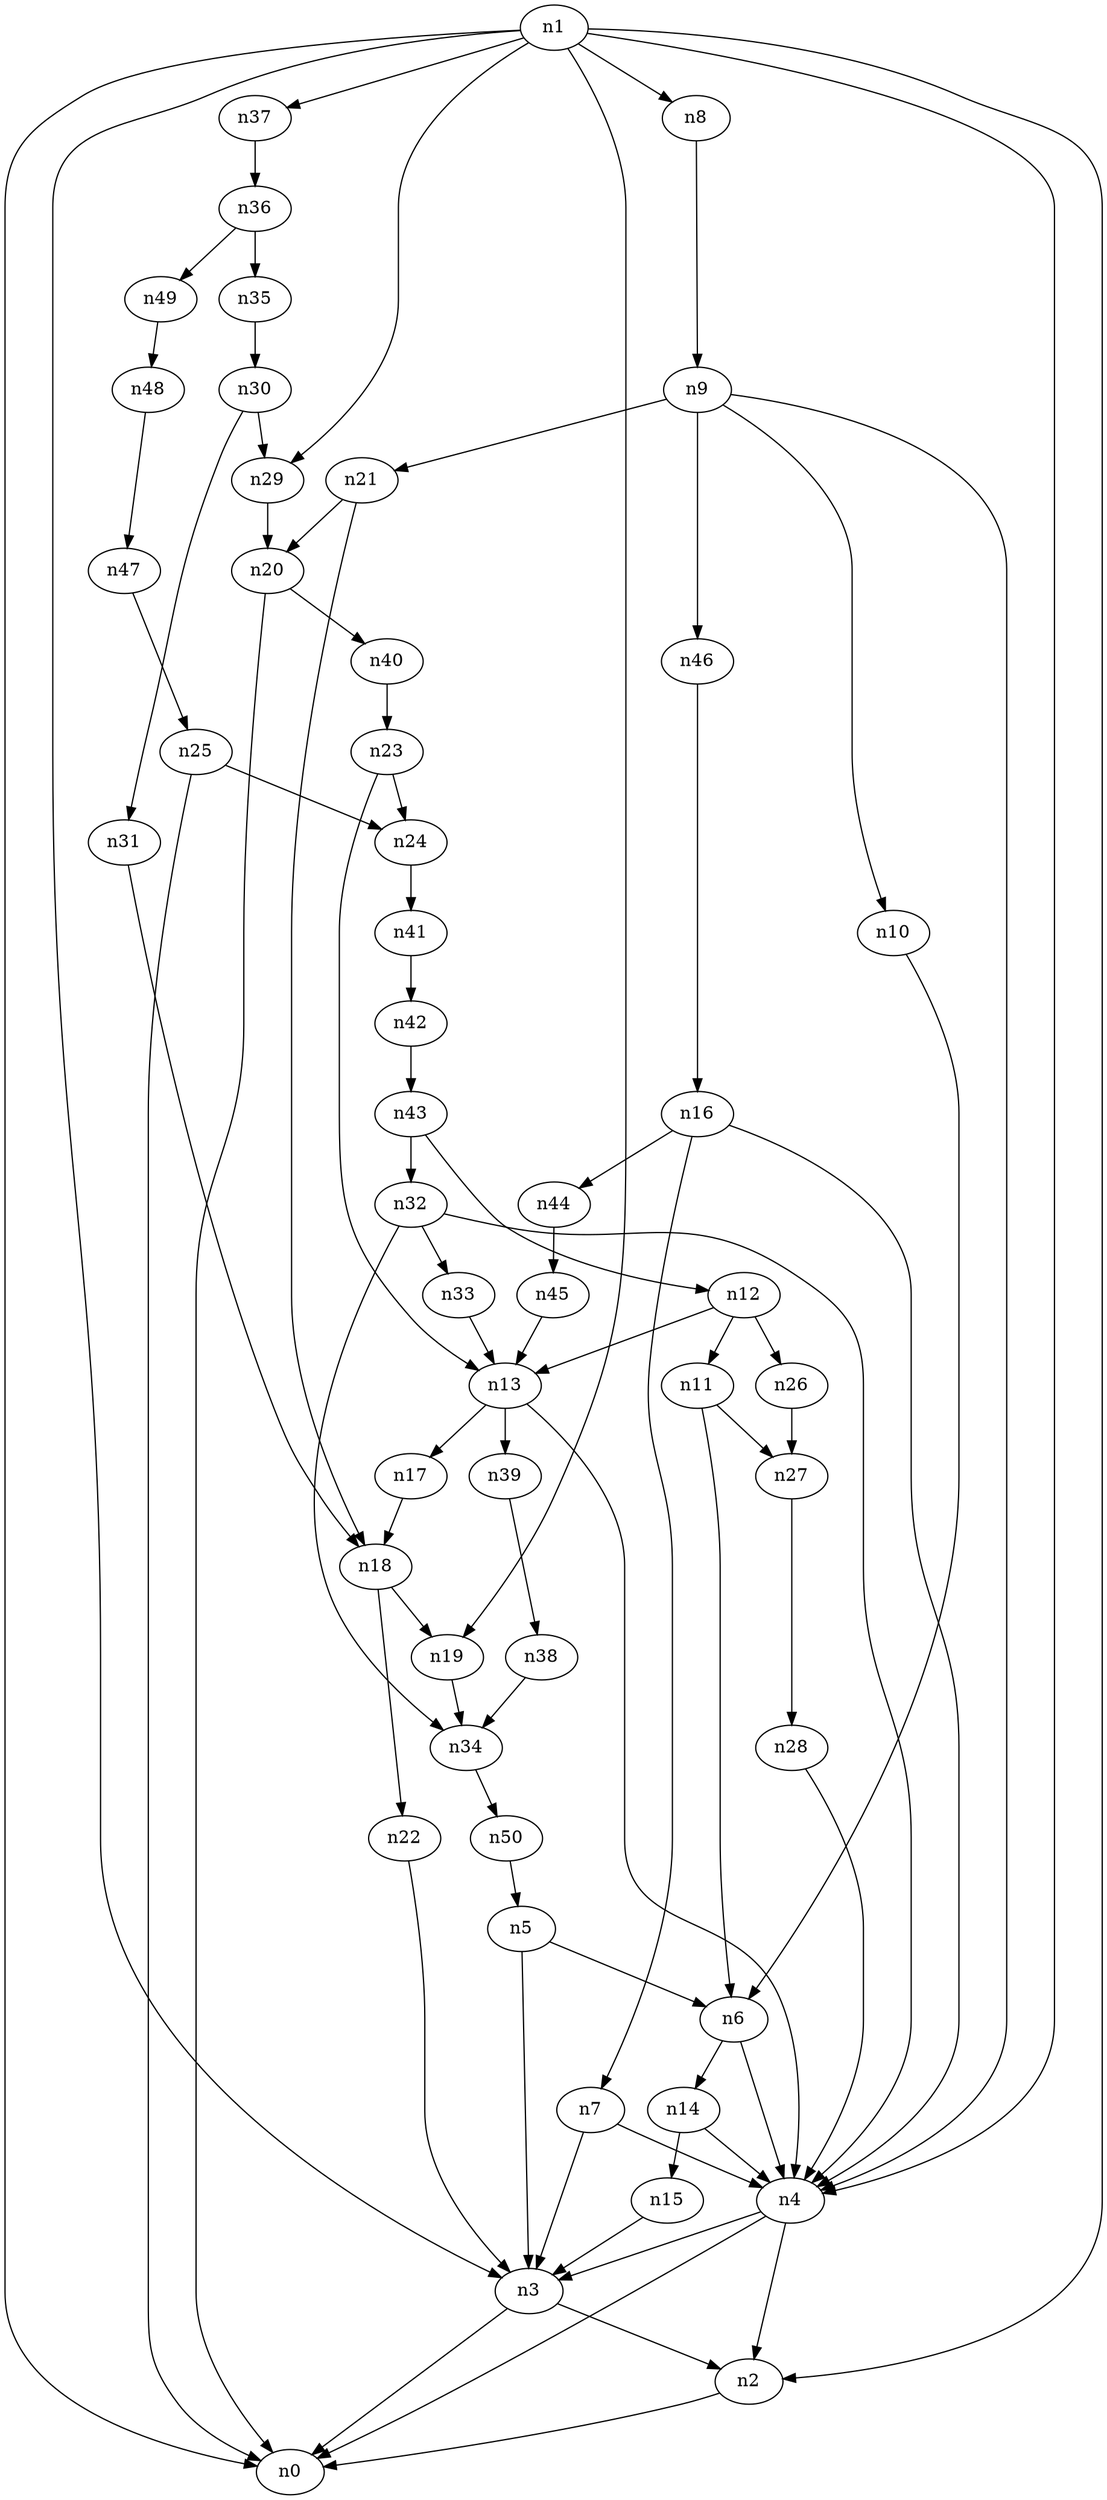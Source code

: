 digraph G {
	n1 -> n0	 [_graphml_id=e0];
	n1 -> n2	 [_graphml_id=e1];
	n1 -> n3	 [_graphml_id=e6];
	n1 -> n4	 [_graphml_id=e9];
	n1 -> n8	 [_graphml_id=e15];
	n1 -> n19	 [_graphml_id=e31];
	n1 -> n29	 [_graphml_id=e67];
	n1 -> n37	 [_graphml_id=e61];
	n2 -> n0	 [_graphml_id=e5];
	n3 -> n0	 [_graphml_id=e8];
	n3 -> n2	 [_graphml_id=e2];
	n4 -> n0	 [_graphml_id=e4];
	n4 -> n2	 [_graphml_id=e7];
	n4 -> n3	 [_graphml_id=e3];
	n5 -> n3	 [_graphml_id=e10];
	n5 -> n6	 [_graphml_id=e11];
	n6 -> n4	 [_graphml_id=e12];
	n6 -> n14	 [_graphml_id=e23];
	n7 -> n3	 [_graphml_id=e13];
	n7 -> n4	 [_graphml_id=e14];
	n8 -> n9	 [_graphml_id=e16];
	n9 -> n4	 [_graphml_id=e47];
	n9 -> n10	 [_graphml_id=e17];
	n9 -> n21	 [_graphml_id=e34];
	n9 -> n46	 [_graphml_id=e75];
	n10 -> n6	 [_graphml_id=e18];
	n11 -> n6	 [_graphml_id=e19];
	n11 -> n27	 [_graphml_id=e44];
	n12 -> n11	 [_graphml_id=e20];
	n12 -> n13	 [_graphml_id=e21];
	n12 -> n26	 [_graphml_id=e42];
	n13 -> n4	 [_graphml_id=e22];
	n13 -> n17	 [_graphml_id=e28];
	n13 -> n39	 [_graphml_id=e64];
	n14 -> n4	 [_graphml_id=e37];
	n14 -> n15	 [_graphml_id=e24];
	n15 -> n3	 [_graphml_id=e25];
	n16 -> n4	 [_graphml_id=e27];
	n16 -> n7	 [_graphml_id=e26];
	n16 -> n44	 [_graphml_id=e72];
	n17 -> n18	 [_graphml_id=e29];
	n18 -> n19	 [_graphml_id=e30];
	n18 -> n22	 [_graphml_id=e36];
	n19 -> n34	 [_graphml_id=e55];
	n20 -> n0	 [_graphml_id=e32];
	n20 -> n40	 [_graphml_id=e66];
	n21 -> n18	 [_graphml_id=e57];
	n21 -> n20	 [_graphml_id=e33];
	n22 -> n3	 [_graphml_id=e35];
	n23 -> n13	 [_graphml_id=e38];
	n23 -> n24	 [_graphml_id=e39];
	n24 -> n41	 [_graphml_id=e68];
	n25 -> n0	 [_graphml_id=e41];
	n25 -> n24	 [_graphml_id=e40];
	n26 -> n27	 [_graphml_id=e43];
	n27 -> n28	 [_graphml_id=e45];
	n28 -> n4	 [_graphml_id=e46];
	n29 -> n20	 [_graphml_id=e48];
	n30 -> n29	 [_graphml_id=e49];
	n30 -> n31	 [_graphml_id=e50];
	n31 -> n18	 [_graphml_id=e51];
	n32 -> n4	 [_graphml_id=e52];
	n32 -> n33	 [_graphml_id=e53];
	n32 -> n34	 [_graphml_id=e56];
	n33 -> n13	 [_graphml_id=e54];
	n34 -> n50	 [_graphml_id=e82];
	n35 -> n30	 [_graphml_id=e58];
	n36 -> n35	 [_graphml_id=e59];
	n36 -> n49	 [_graphml_id=e81];
	n37 -> n36	 [_graphml_id=e60];
	n38 -> n34	 [_graphml_id=e62];
	n39 -> n38	 [_graphml_id=e63];
	n40 -> n23	 [_graphml_id=e65];
	n41 -> n42	 [_graphml_id=e69];
	n42 -> n43	 [_graphml_id=e70];
	n43 -> n12	 [_graphml_id=e71];
	n43 -> n32	 [_graphml_id=e77];
	n44 -> n45	 [_graphml_id=e73];
	n45 -> n13	 [_graphml_id=e74];
	n46 -> n16	 [_graphml_id=e76];
	n47 -> n25	 [_graphml_id=e78];
	n48 -> n47	 [_graphml_id=e79];
	n49 -> n48	 [_graphml_id=e80];
	n50 -> n5	 [_graphml_id=e83];
}
